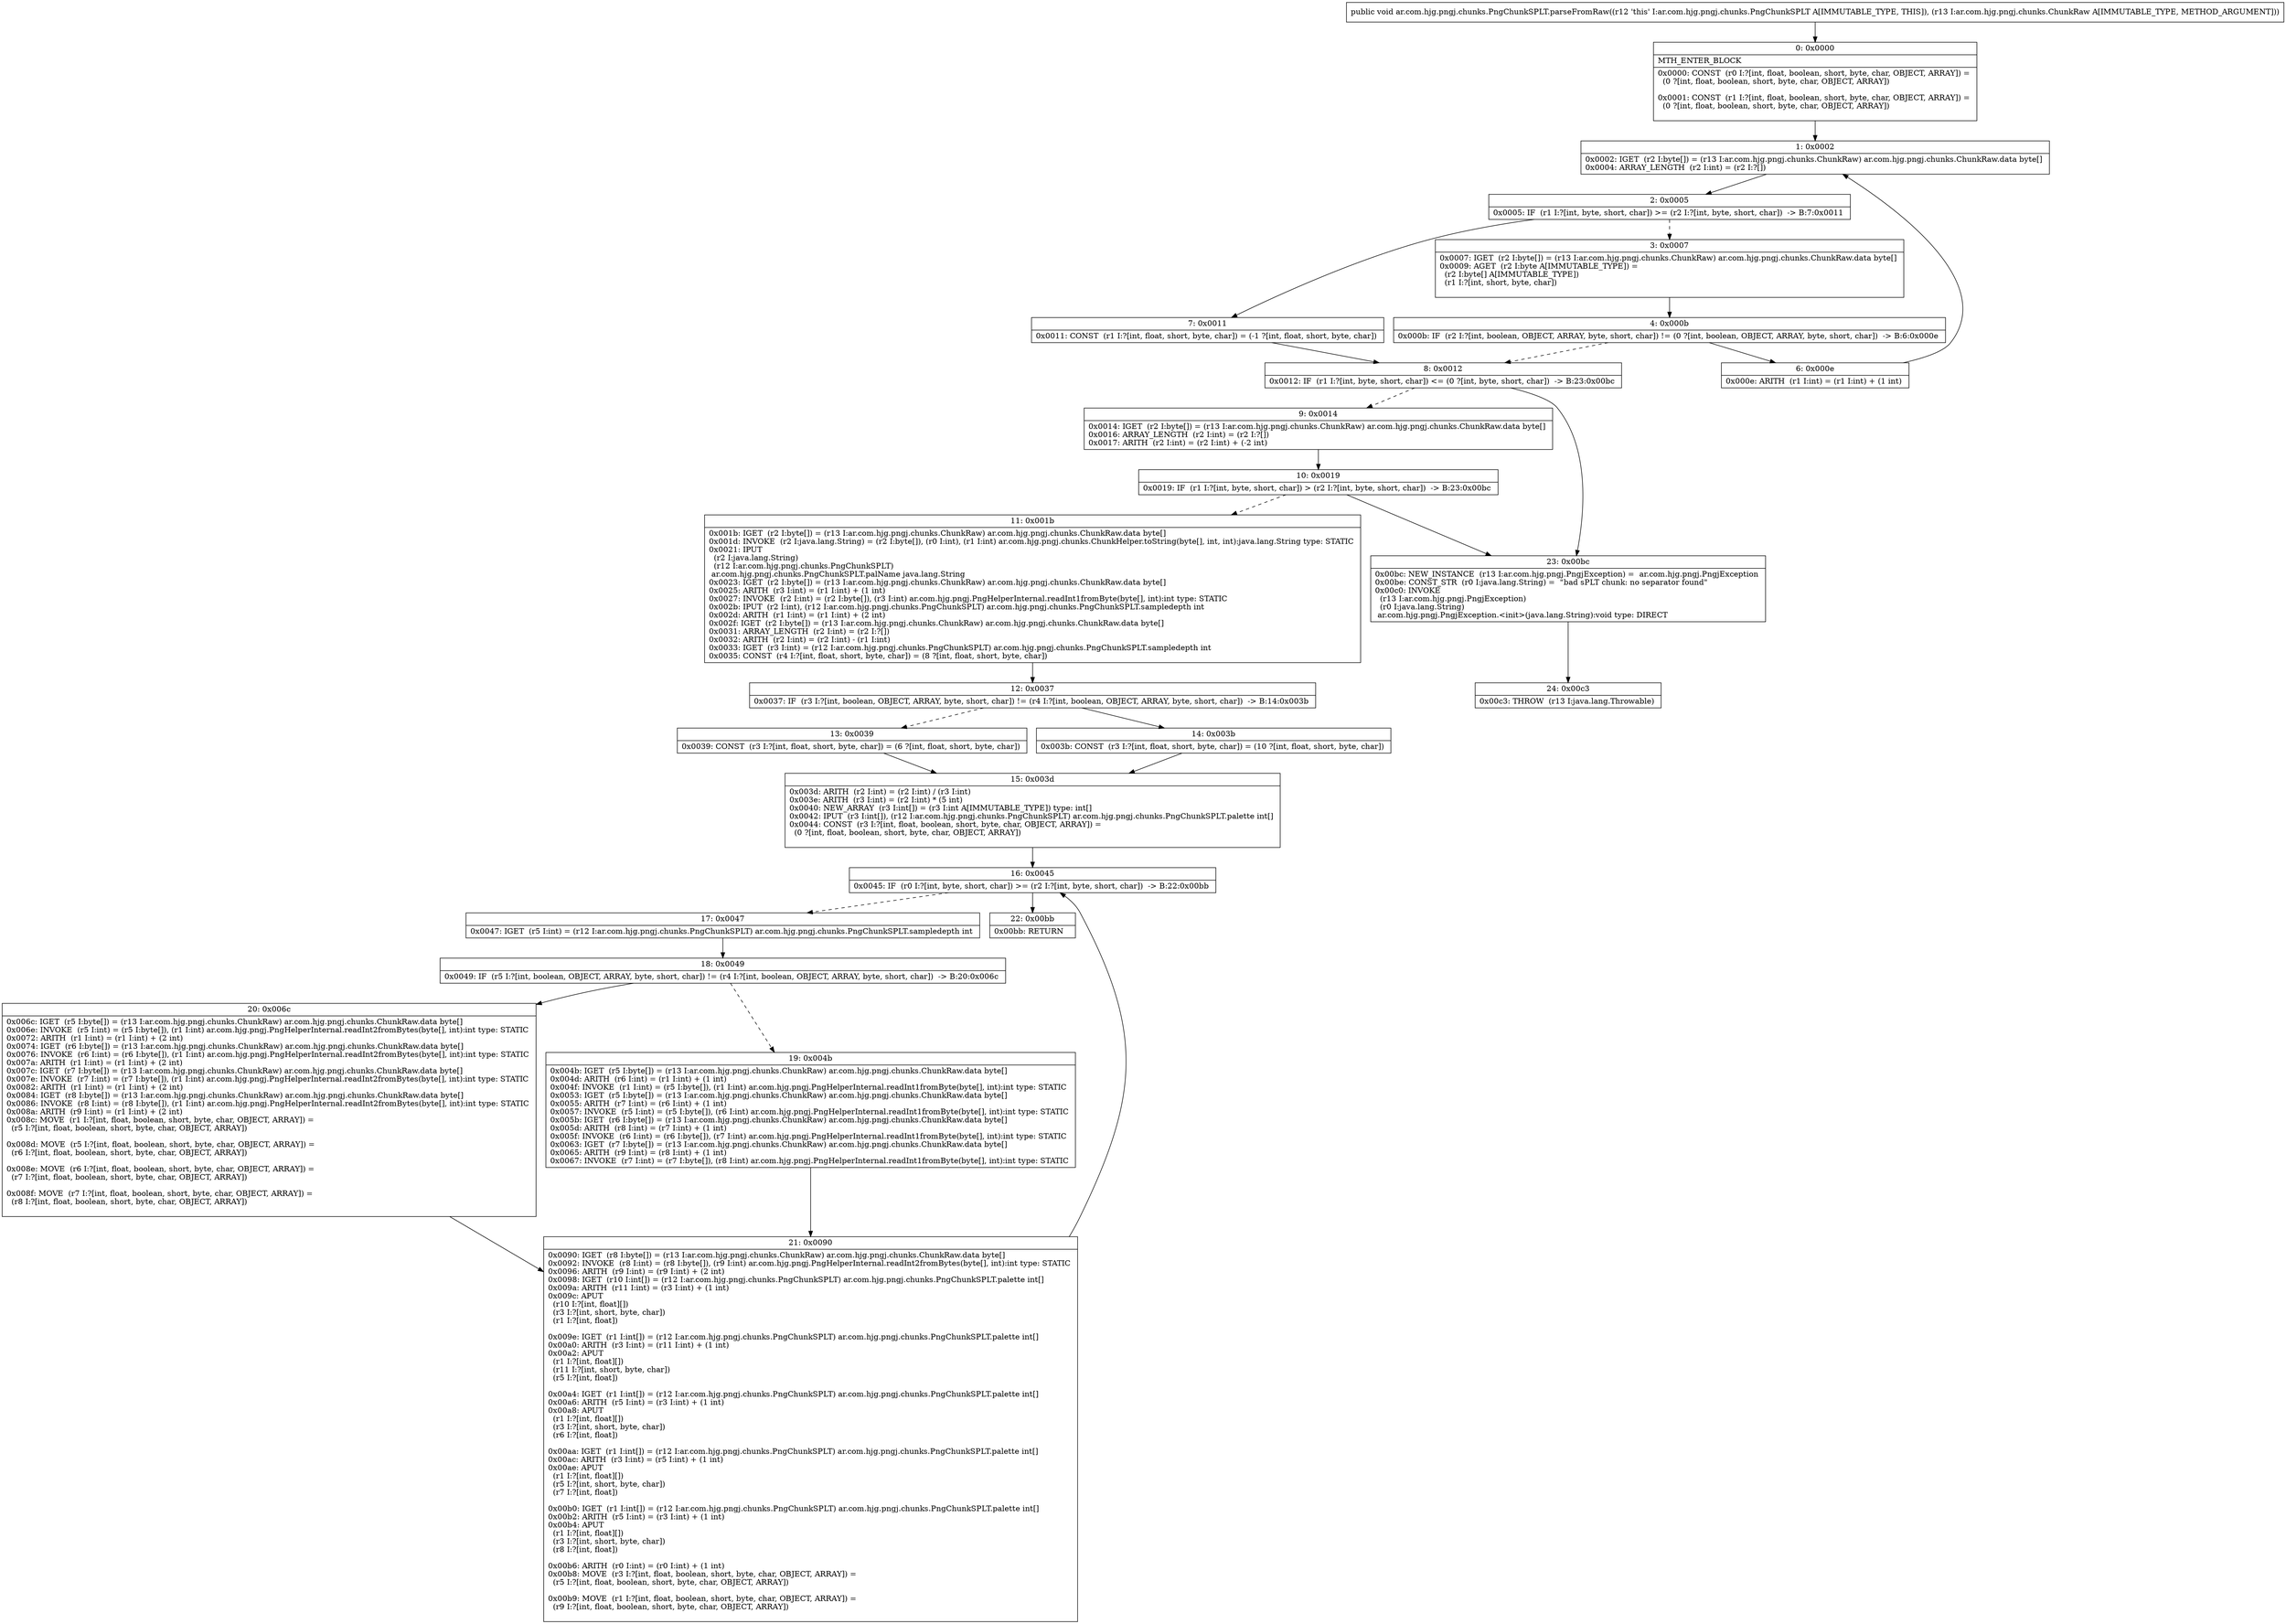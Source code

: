 digraph "CFG forar.com.hjg.pngj.chunks.PngChunkSPLT.parseFromRaw(Lar\/com\/hjg\/pngj\/chunks\/ChunkRaw;)V" {
Node_0 [shape=record,label="{0\:\ 0x0000|MTH_ENTER_BLOCK\l|0x0000: CONST  (r0 I:?[int, float, boolean, short, byte, char, OBJECT, ARRAY]) = \l  (0 ?[int, float, boolean, short, byte, char, OBJECT, ARRAY])\l \l0x0001: CONST  (r1 I:?[int, float, boolean, short, byte, char, OBJECT, ARRAY]) = \l  (0 ?[int, float, boolean, short, byte, char, OBJECT, ARRAY])\l \l}"];
Node_1 [shape=record,label="{1\:\ 0x0002|0x0002: IGET  (r2 I:byte[]) = (r13 I:ar.com.hjg.pngj.chunks.ChunkRaw) ar.com.hjg.pngj.chunks.ChunkRaw.data byte[] \l0x0004: ARRAY_LENGTH  (r2 I:int) = (r2 I:?[]) \l}"];
Node_2 [shape=record,label="{2\:\ 0x0005|0x0005: IF  (r1 I:?[int, byte, short, char]) \>= (r2 I:?[int, byte, short, char])  \-\> B:7:0x0011 \l}"];
Node_3 [shape=record,label="{3\:\ 0x0007|0x0007: IGET  (r2 I:byte[]) = (r13 I:ar.com.hjg.pngj.chunks.ChunkRaw) ar.com.hjg.pngj.chunks.ChunkRaw.data byte[] \l0x0009: AGET  (r2 I:byte A[IMMUTABLE_TYPE]) = \l  (r2 I:byte[] A[IMMUTABLE_TYPE])\l  (r1 I:?[int, short, byte, char])\l \l}"];
Node_4 [shape=record,label="{4\:\ 0x000b|0x000b: IF  (r2 I:?[int, boolean, OBJECT, ARRAY, byte, short, char]) != (0 ?[int, boolean, OBJECT, ARRAY, byte, short, char])  \-\> B:6:0x000e \l}"];
Node_6 [shape=record,label="{6\:\ 0x000e|0x000e: ARITH  (r1 I:int) = (r1 I:int) + (1 int) \l}"];
Node_7 [shape=record,label="{7\:\ 0x0011|0x0011: CONST  (r1 I:?[int, float, short, byte, char]) = (\-1 ?[int, float, short, byte, char]) \l}"];
Node_8 [shape=record,label="{8\:\ 0x0012|0x0012: IF  (r1 I:?[int, byte, short, char]) \<= (0 ?[int, byte, short, char])  \-\> B:23:0x00bc \l}"];
Node_9 [shape=record,label="{9\:\ 0x0014|0x0014: IGET  (r2 I:byte[]) = (r13 I:ar.com.hjg.pngj.chunks.ChunkRaw) ar.com.hjg.pngj.chunks.ChunkRaw.data byte[] \l0x0016: ARRAY_LENGTH  (r2 I:int) = (r2 I:?[]) \l0x0017: ARITH  (r2 I:int) = (r2 I:int) + (\-2 int) \l}"];
Node_10 [shape=record,label="{10\:\ 0x0019|0x0019: IF  (r1 I:?[int, byte, short, char]) \> (r2 I:?[int, byte, short, char])  \-\> B:23:0x00bc \l}"];
Node_11 [shape=record,label="{11\:\ 0x001b|0x001b: IGET  (r2 I:byte[]) = (r13 I:ar.com.hjg.pngj.chunks.ChunkRaw) ar.com.hjg.pngj.chunks.ChunkRaw.data byte[] \l0x001d: INVOKE  (r2 I:java.lang.String) = (r2 I:byte[]), (r0 I:int), (r1 I:int) ar.com.hjg.pngj.chunks.ChunkHelper.toString(byte[], int, int):java.lang.String type: STATIC \l0x0021: IPUT  \l  (r2 I:java.lang.String)\l  (r12 I:ar.com.hjg.pngj.chunks.PngChunkSPLT)\l ar.com.hjg.pngj.chunks.PngChunkSPLT.palName java.lang.String \l0x0023: IGET  (r2 I:byte[]) = (r13 I:ar.com.hjg.pngj.chunks.ChunkRaw) ar.com.hjg.pngj.chunks.ChunkRaw.data byte[] \l0x0025: ARITH  (r3 I:int) = (r1 I:int) + (1 int) \l0x0027: INVOKE  (r2 I:int) = (r2 I:byte[]), (r3 I:int) ar.com.hjg.pngj.PngHelperInternal.readInt1fromByte(byte[], int):int type: STATIC \l0x002b: IPUT  (r2 I:int), (r12 I:ar.com.hjg.pngj.chunks.PngChunkSPLT) ar.com.hjg.pngj.chunks.PngChunkSPLT.sampledepth int \l0x002d: ARITH  (r1 I:int) = (r1 I:int) + (2 int) \l0x002f: IGET  (r2 I:byte[]) = (r13 I:ar.com.hjg.pngj.chunks.ChunkRaw) ar.com.hjg.pngj.chunks.ChunkRaw.data byte[] \l0x0031: ARRAY_LENGTH  (r2 I:int) = (r2 I:?[]) \l0x0032: ARITH  (r2 I:int) = (r2 I:int) \- (r1 I:int) \l0x0033: IGET  (r3 I:int) = (r12 I:ar.com.hjg.pngj.chunks.PngChunkSPLT) ar.com.hjg.pngj.chunks.PngChunkSPLT.sampledepth int \l0x0035: CONST  (r4 I:?[int, float, short, byte, char]) = (8 ?[int, float, short, byte, char]) \l}"];
Node_12 [shape=record,label="{12\:\ 0x0037|0x0037: IF  (r3 I:?[int, boolean, OBJECT, ARRAY, byte, short, char]) != (r4 I:?[int, boolean, OBJECT, ARRAY, byte, short, char])  \-\> B:14:0x003b \l}"];
Node_13 [shape=record,label="{13\:\ 0x0039|0x0039: CONST  (r3 I:?[int, float, short, byte, char]) = (6 ?[int, float, short, byte, char]) \l}"];
Node_14 [shape=record,label="{14\:\ 0x003b|0x003b: CONST  (r3 I:?[int, float, short, byte, char]) = (10 ?[int, float, short, byte, char]) \l}"];
Node_15 [shape=record,label="{15\:\ 0x003d|0x003d: ARITH  (r2 I:int) = (r2 I:int) \/ (r3 I:int) \l0x003e: ARITH  (r3 I:int) = (r2 I:int) * (5 int) \l0x0040: NEW_ARRAY  (r3 I:int[]) = (r3 I:int A[IMMUTABLE_TYPE]) type: int[] \l0x0042: IPUT  (r3 I:int[]), (r12 I:ar.com.hjg.pngj.chunks.PngChunkSPLT) ar.com.hjg.pngj.chunks.PngChunkSPLT.palette int[] \l0x0044: CONST  (r3 I:?[int, float, boolean, short, byte, char, OBJECT, ARRAY]) = \l  (0 ?[int, float, boolean, short, byte, char, OBJECT, ARRAY])\l \l}"];
Node_16 [shape=record,label="{16\:\ 0x0045|0x0045: IF  (r0 I:?[int, byte, short, char]) \>= (r2 I:?[int, byte, short, char])  \-\> B:22:0x00bb \l}"];
Node_17 [shape=record,label="{17\:\ 0x0047|0x0047: IGET  (r5 I:int) = (r12 I:ar.com.hjg.pngj.chunks.PngChunkSPLT) ar.com.hjg.pngj.chunks.PngChunkSPLT.sampledepth int \l}"];
Node_18 [shape=record,label="{18\:\ 0x0049|0x0049: IF  (r5 I:?[int, boolean, OBJECT, ARRAY, byte, short, char]) != (r4 I:?[int, boolean, OBJECT, ARRAY, byte, short, char])  \-\> B:20:0x006c \l}"];
Node_19 [shape=record,label="{19\:\ 0x004b|0x004b: IGET  (r5 I:byte[]) = (r13 I:ar.com.hjg.pngj.chunks.ChunkRaw) ar.com.hjg.pngj.chunks.ChunkRaw.data byte[] \l0x004d: ARITH  (r6 I:int) = (r1 I:int) + (1 int) \l0x004f: INVOKE  (r1 I:int) = (r5 I:byte[]), (r1 I:int) ar.com.hjg.pngj.PngHelperInternal.readInt1fromByte(byte[], int):int type: STATIC \l0x0053: IGET  (r5 I:byte[]) = (r13 I:ar.com.hjg.pngj.chunks.ChunkRaw) ar.com.hjg.pngj.chunks.ChunkRaw.data byte[] \l0x0055: ARITH  (r7 I:int) = (r6 I:int) + (1 int) \l0x0057: INVOKE  (r5 I:int) = (r5 I:byte[]), (r6 I:int) ar.com.hjg.pngj.PngHelperInternal.readInt1fromByte(byte[], int):int type: STATIC \l0x005b: IGET  (r6 I:byte[]) = (r13 I:ar.com.hjg.pngj.chunks.ChunkRaw) ar.com.hjg.pngj.chunks.ChunkRaw.data byte[] \l0x005d: ARITH  (r8 I:int) = (r7 I:int) + (1 int) \l0x005f: INVOKE  (r6 I:int) = (r6 I:byte[]), (r7 I:int) ar.com.hjg.pngj.PngHelperInternal.readInt1fromByte(byte[], int):int type: STATIC \l0x0063: IGET  (r7 I:byte[]) = (r13 I:ar.com.hjg.pngj.chunks.ChunkRaw) ar.com.hjg.pngj.chunks.ChunkRaw.data byte[] \l0x0065: ARITH  (r9 I:int) = (r8 I:int) + (1 int) \l0x0067: INVOKE  (r7 I:int) = (r7 I:byte[]), (r8 I:int) ar.com.hjg.pngj.PngHelperInternal.readInt1fromByte(byte[], int):int type: STATIC \l}"];
Node_20 [shape=record,label="{20\:\ 0x006c|0x006c: IGET  (r5 I:byte[]) = (r13 I:ar.com.hjg.pngj.chunks.ChunkRaw) ar.com.hjg.pngj.chunks.ChunkRaw.data byte[] \l0x006e: INVOKE  (r5 I:int) = (r5 I:byte[]), (r1 I:int) ar.com.hjg.pngj.PngHelperInternal.readInt2fromBytes(byte[], int):int type: STATIC \l0x0072: ARITH  (r1 I:int) = (r1 I:int) + (2 int) \l0x0074: IGET  (r6 I:byte[]) = (r13 I:ar.com.hjg.pngj.chunks.ChunkRaw) ar.com.hjg.pngj.chunks.ChunkRaw.data byte[] \l0x0076: INVOKE  (r6 I:int) = (r6 I:byte[]), (r1 I:int) ar.com.hjg.pngj.PngHelperInternal.readInt2fromBytes(byte[], int):int type: STATIC \l0x007a: ARITH  (r1 I:int) = (r1 I:int) + (2 int) \l0x007c: IGET  (r7 I:byte[]) = (r13 I:ar.com.hjg.pngj.chunks.ChunkRaw) ar.com.hjg.pngj.chunks.ChunkRaw.data byte[] \l0x007e: INVOKE  (r7 I:int) = (r7 I:byte[]), (r1 I:int) ar.com.hjg.pngj.PngHelperInternal.readInt2fromBytes(byte[], int):int type: STATIC \l0x0082: ARITH  (r1 I:int) = (r1 I:int) + (2 int) \l0x0084: IGET  (r8 I:byte[]) = (r13 I:ar.com.hjg.pngj.chunks.ChunkRaw) ar.com.hjg.pngj.chunks.ChunkRaw.data byte[] \l0x0086: INVOKE  (r8 I:int) = (r8 I:byte[]), (r1 I:int) ar.com.hjg.pngj.PngHelperInternal.readInt2fromBytes(byte[], int):int type: STATIC \l0x008a: ARITH  (r9 I:int) = (r1 I:int) + (2 int) \l0x008c: MOVE  (r1 I:?[int, float, boolean, short, byte, char, OBJECT, ARRAY]) = \l  (r5 I:?[int, float, boolean, short, byte, char, OBJECT, ARRAY])\l \l0x008d: MOVE  (r5 I:?[int, float, boolean, short, byte, char, OBJECT, ARRAY]) = \l  (r6 I:?[int, float, boolean, short, byte, char, OBJECT, ARRAY])\l \l0x008e: MOVE  (r6 I:?[int, float, boolean, short, byte, char, OBJECT, ARRAY]) = \l  (r7 I:?[int, float, boolean, short, byte, char, OBJECT, ARRAY])\l \l0x008f: MOVE  (r7 I:?[int, float, boolean, short, byte, char, OBJECT, ARRAY]) = \l  (r8 I:?[int, float, boolean, short, byte, char, OBJECT, ARRAY])\l \l}"];
Node_21 [shape=record,label="{21\:\ 0x0090|0x0090: IGET  (r8 I:byte[]) = (r13 I:ar.com.hjg.pngj.chunks.ChunkRaw) ar.com.hjg.pngj.chunks.ChunkRaw.data byte[] \l0x0092: INVOKE  (r8 I:int) = (r8 I:byte[]), (r9 I:int) ar.com.hjg.pngj.PngHelperInternal.readInt2fromBytes(byte[], int):int type: STATIC \l0x0096: ARITH  (r9 I:int) = (r9 I:int) + (2 int) \l0x0098: IGET  (r10 I:int[]) = (r12 I:ar.com.hjg.pngj.chunks.PngChunkSPLT) ar.com.hjg.pngj.chunks.PngChunkSPLT.palette int[] \l0x009a: ARITH  (r11 I:int) = (r3 I:int) + (1 int) \l0x009c: APUT  \l  (r10 I:?[int, float][])\l  (r3 I:?[int, short, byte, char])\l  (r1 I:?[int, float])\l \l0x009e: IGET  (r1 I:int[]) = (r12 I:ar.com.hjg.pngj.chunks.PngChunkSPLT) ar.com.hjg.pngj.chunks.PngChunkSPLT.palette int[] \l0x00a0: ARITH  (r3 I:int) = (r11 I:int) + (1 int) \l0x00a2: APUT  \l  (r1 I:?[int, float][])\l  (r11 I:?[int, short, byte, char])\l  (r5 I:?[int, float])\l \l0x00a4: IGET  (r1 I:int[]) = (r12 I:ar.com.hjg.pngj.chunks.PngChunkSPLT) ar.com.hjg.pngj.chunks.PngChunkSPLT.palette int[] \l0x00a6: ARITH  (r5 I:int) = (r3 I:int) + (1 int) \l0x00a8: APUT  \l  (r1 I:?[int, float][])\l  (r3 I:?[int, short, byte, char])\l  (r6 I:?[int, float])\l \l0x00aa: IGET  (r1 I:int[]) = (r12 I:ar.com.hjg.pngj.chunks.PngChunkSPLT) ar.com.hjg.pngj.chunks.PngChunkSPLT.palette int[] \l0x00ac: ARITH  (r3 I:int) = (r5 I:int) + (1 int) \l0x00ae: APUT  \l  (r1 I:?[int, float][])\l  (r5 I:?[int, short, byte, char])\l  (r7 I:?[int, float])\l \l0x00b0: IGET  (r1 I:int[]) = (r12 I:ar.com.hjg.pngj.chunks.PngChunkSPLT) ar.com.hjg.pngj.chunks.PngChunkSPLT.palette int[] \l0x00b2: ARITH  (r5 I:int) = (r3 I:int) + (1 int) \l0x00b4: APUT  \l  (r1 I:?[int, float][])\l  (r3 I:?[int, short, byte, char])\l  (r8 I:?[int, float])\l \l0x00b6: ARITH  (r0 I:int) = (r0 I:int) + (1 int) \l0x00b8: MOVE  (r3 I:?[int, float, boolean, short, byte, char, OBJECT, ARRAY]) = \l  (r5 I:?[int, float, boolean, short, byte, char, OBJECT, ARRAY])\l \l0x00b9: MOVE  (r1 I:?[int, float, boolean, short, byte, char, OBJECT, ARRAY]) = \l  (r9 I:?[int, float, boolean, short, byte, char, OBJECT, ARRAY])\l \l}"];
Node_22 [shape=record,label="{22\:\ 0x00bb|0x00bb: RETURN   \l}"];
Node_23 [shape=record,label="{23\:\ 0x00bc|0x00bc: NEW_INSTANCE  (r13 I:ar.com.hjg.pngj.PngjException) =  ar.com.hjg.pngj.PngjException \l0x00be: CONST_STR  (r0 I:java.lang.String) =  \"bad sPLT chunk: no separator found\" \l0x00c0: INVOKE  \l  (r13 I:ar.com.hjg.pngj.PngjException)\l  (r0 I:java.lang.String)\l ar.com.hjg.pngj.PngjException.\<init\>(java.lang.String):void type: DIRECT \l}"];
Node_24 [shape=record,label="{24\:\ 0x00c3|0x00c3: THROW  (r13 I:java.lang.Throwable) \l}"];
MethodNode[shape=record,label="{public void ar.com.hjg.pngj.chunks.PngChunkSPLT.parseFromRaw((r12 'this' I:ar.com.hjg.pngj.chunks.PngChunkSPLT A[IMMUTABLE_TYPE, THIS]), (r13 I:ar.com.hjg.pngj.chunks.ChunkRaw A[IMMUTABLE_TYPE, METHOD_ARGUMENT])) }"];
MethodNode -> Node_0;
Node_0 -> Node_1;
Node_1 -> Node_2;
Node_2 -> Node_3[style=dashed];
Node_2 -> Node_7;
Node_3 -> Node_4;
Node_4 -> Node_6;
Node_4 -> Node_8[style=dashed];
Node_6 -> Node_1;
Node_7 -> Node_8;
Node_8 -> Node_9[style=dashed];
Node_8 -> Node_23;
Node_9 -> Node_10;
Node_10 -> Node_11[style=dashed];
Node_10 -> Node_23;
Node_11 -> Node_12;
Node_12 -> Node_13[style=dashed];
Node_12 -> Node_14;
Node_13 -> Node_15;
Node_14 -> Node_15;
Node_15 -> Node_16;
Node_16 -> Node_17[style=dashed];
Node_16 -> Node_22;
Node_17 -> Node_18;
Node_18 -> Node_19[style=dashed];
Node_18 -> Node_20;
Node_19 -> Node_21;
Node_20 -> Node_21;
Node_21 -> Node_16;
Node_23 -> Node_24;
}

